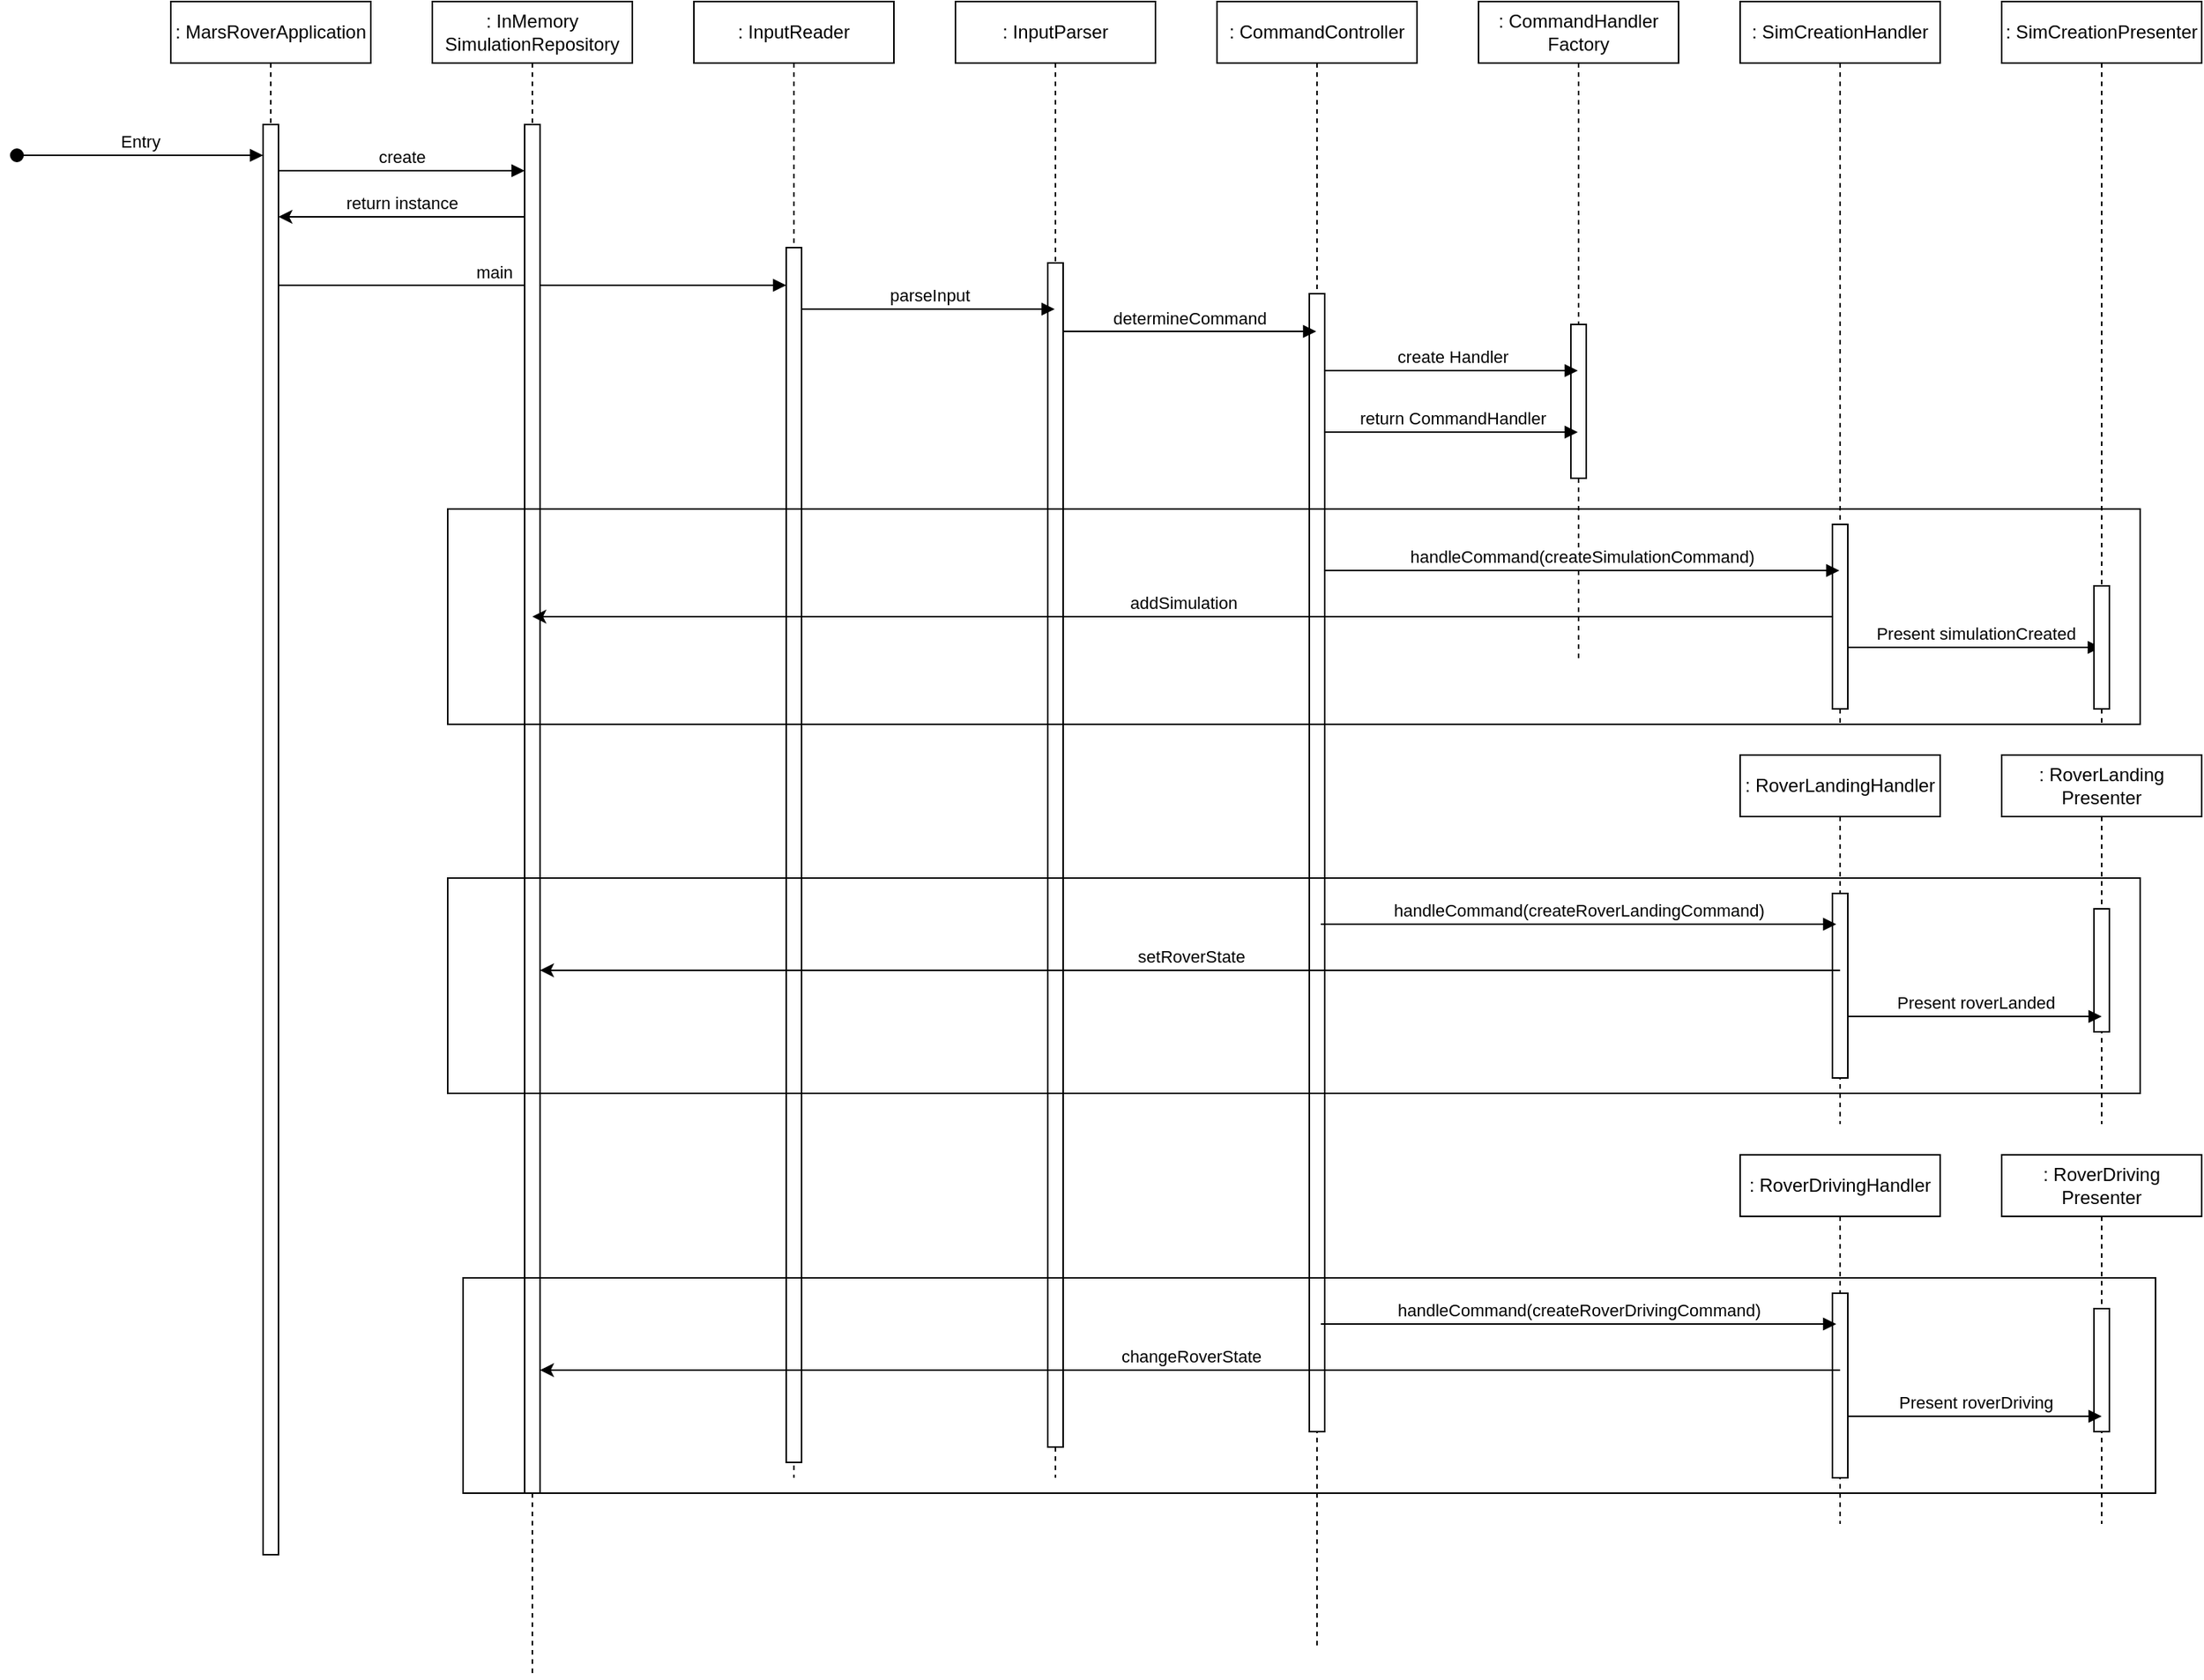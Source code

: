 <mxfile version="22.1.18" type="device">
  <diagram name="Page-1" id="2YBvvXClWsGukQMizWep">
    <mxGraphModel dx="2284" dy="854" grid="1" gridSize="10" guides="1" tooltips="1" connect="1" arrows="1" fold="1" page="1" pageScale="1" pageWidth="850" pageHeight="1100" math="0" shadow="0">
      <root>
        <mxCell id="0" />
        <mxCell id="1" parent="0" />
        <mxCell id="fIsnjEa9jVtpSU1gRb7B-2" value=": MarsRoverApplication" style="shape=umlLifeline;perimeter=lifelinePerimeter;whiteSpace=wrap;html=1;container=1;dropTarget=0;collapsible=0;recursiveResize=0;outlineConnect=0;portConstraint=eastwest;newEdgeStyle={&quot;curved&quot;:0,&quot;rounded&quot;:0};" vertex="1" parent="1">
          <mxGeometry x="30" y="20" width="130" height="1010" as="geometry" />
        </mxCell>
        <mxCell id="fIsnjEa9jVtpSU1gRb7B-3" value="" style="html=1;points=[[0,0,0,0,5],[0,1,0,0,-5],[1,0,0,0,5],[1,1,0,0,-5]];perimeter=orthogonalPerimeter;outlineConnect=0;targetShapes=umlLifeline;portConstraint=eastwest;newEdgeStyle={&quot;curved&quot;:0,&quot;rounded&quot;:0};" vertex="1" parent="fIsnjEa9jVtpSU1gRb7B-2">
          <mxGeometry x="60" y="80" width="10" height="930" as="geometry" />
        </mxCell>
        <mxCell id="fIsnjEa9jVtpSU1gRb7B-4" value=": InputReader" style="shape=umlLifeline;perimeter=lifelinePerimeter;whiteSpace=wrap;html=1;container=1;dropTarget=0;collapsible=0;recursiveResize=0;outlineConnect=0;portConstraint=eastwest;newEdgeStyle={&quot;curved&quot;:0,&quot;rounded&quot;:0};" vertex="1" parent="1">
          <mxGeometry x="370" y="20" width="130" height="960" as="geometry" />
        </mxCell>
        <mxCell id="fIsnjEa9jVtpSU1gRb7B-5" value="" style="html=1;points=[[0,0,0,0,5],[0,1,0,0,-5],[1,0,0,0,5],[1,1,0,0,-5]];perimeter=orthogonalPerimeter;outlineConnect=0;targetShapes=umlLifeline;portConstraint=eastwest;newEdgeStyle={&quot;curved&quot;:0,&quot;rounded&quot;:0};" vertex="1" parent="fIsnjEa9jVtpSU1gRb7B-4">
          <mxGeometry x="60" y="160" width="10" height="790" as="geometry" />
        </mxCell>
        <mxCell id="fIsnjEa9jVtpSU1gRb7B-6" value="main" style="html=1;verticalAlign=bottom;endArrow=block;curved=0;rounded=0;" edge="1" parent="1" target="fIsnjEa9jVtpSU1gRb7B-5">
          <mxGeometry x="-0.151" width="80" relative="1" as="geometry">
            <mxPoint x="100" y="204.5" as="sourcePoint" />
            <mxPoint x="440" y="204.5" as="targetPoint" />
            <Array as="points">
              <mxPoint x="170" y="204.5" />
            </Array>
            <mxPoint as="offset" />
          </mxGeometry>
        </mxCell>
        <mxCell id="fIsnjEa9jVtpSU1gRb7B-7" value=": InMemory&lt;br&gt;SimulationRepository" style="shape=umlLifeline;perimeter=lifelinePerimeter;whiteSpace=wrap;html=1;container=1;dropTarget=0;collapsible=0;recursiveResize=0;outlineConnect=0;portConstraint=eastwest;newEdgeStyle={&quot;curved&quot;:0,&quot;rounded&quot;:0};" vertex="1" parent="1">
          <mxGeometry x="200" y="20" width="130" height="1090" as="geometry" />
        </mxCell>
        <mxCell id="fIsnjEa9jVtpSU1gRb7B-8" value="" style="html=1;points=[[0,0,0,0,5],[0,1,0,0,-5],[1,0,0,0,5],[1,1,0,0,-5]];perimeter=orthogonalPerimeter;outlineConnect=0;targetShapes=umlLifeline;portConstraint=eastwest;newEdgeStyle={&quot;curved&quot;:0,&quot;rounded&quot;:0};" vertex="1" parent="fIsnjEa9jVtpSU1gRb7B-7">
          <mxGeometry x="60" y="80" width="10" height="890" as="geometry" />
        </mxCell>
        <mxCell id="fIsnjEa9jVtpSU1gRb7B-9" value="Entry" style="html=1;verticalAlign=bottom;startArrow=oval;startFill=1;endArrow=block;startSize=8;curved=0;rounded=0;" edge="1" parent="1">
          <mxGeometry width="60" relative="1" as="geometry">
            <mxPoint x="-70" y="120" as="sourcePoint" />
            <mxPoint x="90" y="120" as="targetPoint" />
          </mxGeometry>
        </mxCell>
        <mxCell id="fIsnjEa9jVtpSU1gRb7B-10" value="create" style="html=1;verticalAlign=bottom;endArrow=block;curved=0;rounded=0;" edge="1" parent="1" target="fIsnjEa9jVtpSU1gRb7B-8">
          <mxGeometry width="80" relative="1" as="geometry">
            <mxPoint x="100" y="130" as="sourcePoint" />
            <mxPoint x="180" y="130" as="targetPoint" />
            <mxPoint as="offset" />
          </mxGeometry>
        </mxCell>
        <mxCell id="fIsnjEa9jVtpSU1gRb7B-11" value="return instance" style="html=1;verticalAlign=bottom;endArrow=none;curved=0;rounded=0;startArrow=classic;startFill=1;endFill=0;" edge="1" parent="1" target="fIsnjEa9jVtpSU1gRb7B-8">
          <mxGeometry width="80" relative="1" as="geometry">
            <mxPoint x="100" y="160" as="sourcePoint" />
            <mxPoint x="240" y="160" as="targetPoint" />
            <mxPoint as="offset" />
          </mxGeometry>
        </mxCell>
        <mxCell id="fIsnjEa9jVtpSU1gRb7B-12" value=": InputParser" style="shape=umlLifeline;perimeter=lifelinePerimeter;whiteSpace=wrap;html=1;container=1;dropTarget=0;collapsible=0;recursiveResize=0;outlineConnect=0;portConstraint=eastwest;newEdgeStyle={&quot;curved&quot;:0,&quot;rounded&quot;:0};" vertex="1" parent="1">
          <mxGeometry x="540" y="20" width="130" height="960" as="geometry" />
        </mxCell>
        <mxCell id="fIsnjEa9jVtpSU1gRb7B-13" value="" style="html=1;points=[[0,0,0,0,5],[0,1,0,0,-5],[1,0,0,0,5],[1,1,0,0,-5]];perimeter=orthogonalPerimeter;outlineConnect=0;targetShapes=umlLifeline;portConstraint=eastwest;newEdgeStyle={&quot;curved&quot;:0,&quot;rounded&quot;:0};" vertex="1" parent="fIsnjEa9jVtpSU1gRb7B-12">
          <mxGeometry x="60" y="170" width="10" height="770" as="geometry" />
        </mxCell>
        <mxCell id="fIsnjEa9jVtpSU1gRb7B-14" value="parseInput" style="html=1;verticalAlign=bottom;endArrow=block;curved=0;rounded=0;" edge="1" parent="1" target="fIsnjEa9jVtpSU1gRb7B-12">
          <mxGeometry width="80" relative="1" as="geometry">
            <mxPoint x="440" y="220" as="sourcePoint" />
            <mxPoint x="580" y="220" as="targetPoint" />
          </mxGeometry>
        </mxCell>
        <mxCell id="fIsnjEa9jVtpSU1gRb7B-15" value=": CommandController" style="shape=umlLifeline;perimeter=lifelinePerimeter;whiteSpace=wrap;html=1;container=1;dropTarget=0;collapsible=0;recursiveResize=0;outlineConnect=0;portConstraint=eastwest;newEdgeStyle={&quot;curved&quot;:0,&quot;rounded&quot;:0};" vertex="1" parent="1">
          <mxGeometry x="710" y="20" width="130" height="1070" as="geometry" />
        </mxCell>
        <mxCell id="fIsnjEa9jVtpSU1gRb7B-16" value="" style="html=1;points=[[0,0,0,0,5],[0,1,0,0,-5],[1,0,0,0,5],[1,1,0,0,-5]];perimeter=orthogonalPerimeter;outlineConnect=0;targetShapes=umlLifeline;portConstraint=eastwest;newEdgeStyle={&quot;curved&quot;:0,&quot;rounded&quot;:0};" vertex="1" parent="fIsnjEa9jVtpSU1gRb7B-15">
          <mxGeometry x="60" y="190" width="10" height="740" as="geometry" />
        </mxCell>
        <mxCell id="fIsnjEa9jVtpSU1gRb7B-17" value="determineCommand" style="html=1;verticalAlign=bottom;endArrow=block;curved=0;rounded=0;" edge="1" parent="1" target="fIsnjEa9jVtpSU1gRb7B-15">
          <mxGeometry x="-0.003" width="80" relative="1" as="geometry">
            <mxPoint x="610" y="234.5" as="sourcePoint" />
            <mxPoint x="690" y="234.5" as="targetPoint" />
            <mxPoint as="offset" />
          </mxGeometry>
        </mxCell>
        <mxCell id="fIsnjEa9jVtpSU1gRb7B-18" value=": CommandHandler&lt;br&gt;Factory" style="shape=umlLifeline;perimeter=lifelinePerimeter;whiteSpace=wrap;html=1;container=1;dropTarget=0;collapsible=0;recursiveResize=0;outlineConnect=0;portConstraint=eastwest;newEdgeStyle={&quot;curved&quot;:0,&quot;rounded&quot;:0};" vertex="1" parent="1">
          <mxGeometry x="880" y="20" width="130" height="430" as="geometry" />
        </mxCell>
        <mxCell id="fIsnjEa9jVtpSU1gRb7B-19" value="" style="html=1;points=[[0,0,0,0,5],[0,1,0,0,-5],[1,0,0,0,5],[1,1,0,0,-5]];perimeter=orthogonalPerimeter;outlineConnect=0;targetShapes=umlLifeline;portConstraint=eastwest;newEdgeStyle={&quot;curved&quot;:0,&quot;rounded&quot;:0};" vertex="1" parent="fIsnjEa9jVtpSU1gRb7B-18">
          <mxGeometry x="60" y="210" width="10" height="100" as="geometry" />
        </mxCell>
        <mxCell id="fIsnjEa9jVtpSU1gRb7B-20" value="create Handler" style="html=1;verticalAlign=bottom;endArrow=block;curved=0;rounded=0;" edge="1" parent="1" target="fIsnjEa9jVtpSU1gRb7B-18">
          <mxGeometry width="80" relative="1" as="geometry">
            <mxPoint x="780" y="260" as="sourcePoint" />
            <mxPoint x="860" y="260" as="targetPoint" />
          </mxGeometry>
        </mxCell>
        <mxCell id="fIsnjEa9jVtpSU1gRb7B-24" value="return CommandHandler" style="html=1;verticalAlign=bottom;endArrow=block;curved=0;rounded=0;" edge="1" parent="1" target="fIsnjEa9jVtpSU1gRb7B-18">
          <mxGeometry width="80" relative="1" as="geometry">
            <mxPoint x="780" y="300" as="sourcePoint" />
            <mxPoint x="860" y="300" as="targetPoint" />
          </mxGeometry>
        </mxCell>
        <mxCell id="fIsnjEa9jVtpSU1gRb7B-25" value=": SimCreationHandler" style="shape=umlLifeline;perimeter=lifelinePerimeter;whiteSpace=wrap;html=1;container=1;dropTarget=0;collapsible=0;recursiveResize=0;outlineConnect=0;portConstraint=eastwest;newEdgeStyle={&quot;curved&quot;:0,&quot;rounded&quot;:0};" vertex="1" parent="1">
          <mxGeometry x="1050" y="20" width="130" height="470" as="geometry" />
        </mxCell>
        <mxCell id="fIsnjEa9jVtpSU1gRb7B-26" value="" style="html=1;points=[[0,0,0,0,5],[0,1,0,0,-5],[1,0,0,0,5],[1,1,0,0,-5]];perimeter=orthogonalPerimeter;outlineConnect=0;targetShapes=umlLifeline;portConstraint=eastwest;newEdgeStyle={&quot;curved&quot;:0,&quot;rounded&quot;:0};" vertex="1" parent="fIsnjEa9jVtpSU1gRb7B-25">
          <mxGeometry x="60" y="340" width="10" height="120" as="geometry" />
        </mxCell>
        <mxCell id="fIsnjEa9jVtpSU1gRb7B-27" value="handleCommand(createSimulationCommand)" style="html=1;verticalAlign=bottom;endArrow=block;curved=0;rounded=0;" edge="1" parent="1" target="fIsnjEa9jVtpSU1gRb7B-25">
          <mxGeometry x="-0.002" width="80" relative="1" as="geometry">
            <mxPoint x="780" y="390" as="sourcePoint" />
            <mxPoint x="860" y="390" as="targetPoint" />
            <mxPoint as="offset" />
          </mxGeometry>
        </mxCell>
        <mxCell id="fIsnjEa9jVtpSU1gRb7B-28" value="addSimulation" style="html=1;verticalAlign=bottom;endArrow=none;curved=0;rounded=0;startArrow=classic;startFill=1;endFill=0;" edge="1" parent="1" source="fIsnjEa9jVtpSU1gRb7B-7">
          <mxGeometry width="80" relative="1" as="geometry">
            <mxPoint x="1030" y="420" as="sourcePoint" />
            <mxPoint x="1110" y="420" as="targetPoint" />
          </mxGeometry>
        </mxCell>
        <mxCell id="fIsnjEa9jVtpSU1gRb7B-29" value="Present simulationCreated" style="html=1;verticalAlign=bottom;endArrow=block;curved=0;rounded=0;" edge="1" parent="1" target="fIsnjEa9jVtpSU1gRb7B-30">
          <mxGeometry width="80" relative="1" as="geometry">
            <mxPoint x="1120" y="440" as="sourcePoint" />
            <mxPoint x="1200" y="440" as="targetPoint" />
          </mxGeometry>
        </mxCell>
        <mxCell id="fIsnjEa9jVtpSU1gRb7B-30" value=": SimCreationPresenter" style="shape=umlLifeline;perimeter=lifelinePerimeter;whiteSpace=wrap;html=1;container=1;dropTarget=0;collapsible=0;recursiveResize=0;outlineConnect=0;portConstraint=eastwest;newEdgeStyle={&quot;curved&quot;:0,&quot;rounded&quot;:0};" vertex="1" parent="1">
          <mxGeometry x="1220" y="20" width="130" height="470" as="geometry" />
        </mxCell>
        <mxCell id="fIsnjEa9jVtpSU1gRb7B-31" value="" style="html=1;points=[[0,0,0,0,5],[0,1,0,0,-5],[1,0,0,0,5],[1,1,0,0,-5]];perimeter=orthogonalPerimeter;outlineConnect=0;targetShapes=umlLifeline;portConstraint=eastwest;newEdgeStyle={&quot;curved&quot;:0,&quot;rounded&quot;:0};" vertex="1" parent="fIsnjEa9jVtpSU1gRb7B-30">
          <mxGeometry x="60" y="380" width="10" height="80" as="geometry" />
        </mxCell>
        <mxCell id="fIsnjEa9jVtpSU1gRb7B-32" value=": RoverLandingHandler" style="shape=umlLifeline;perimeter=lifelinePerimeter;whiteSpace=wrap;html=1;container=1;dropTarget=0;collapsible=0;recursiveResize=0;outlineConnect=0;portConstraint=eastwest;newEdgeStyle={&quot;curved&quot;:0,&quot;rounded&quot;:0};" vertex="1" parent="1">
          <mxGeometry x="1050" y="510" width="130" height="240" as="geometry" />
        </mxCell>
        <mxCell id="fIsnjEa9jVtpSU1gRb7B-33" value="" style="html=1;points=[[0,0,0,0,5],[0,1,0,0,-5],[1,0,0,0,5],[1,1,0,0,-5]];perimeter=orthogonalPerimeter;outlineConnect=0;targetShapes=umlLifeline;portConstraint=eastwest;newEdgeStyle={&quot;curved&quot;:0,&quot;rounded&quot;:0};" vertex="1" parent="fIsnjEa9jVtpSU1gRb7B-32">
          <mxGeometry x="60" y="90" width="10" height="120" as="geometry" />
        </mxCell>
        <mxCell id="fIsnjEa9jVtpSU1gRb7B-34" value=": RoverLanding&lt;br&gt;Presenter" style="shape=umlLifeline;perimeter=lifelinePerimeter;whiteSpace=wrap;html=1;container=1;dropTarget=0;collapsible=0;recursiveResize=0;outlineConnect=0;portConstraint=eastwest;newEdgeStyle={&quot;curved&quot;:0,&quot;rounded&quot;:0};" vertex="1" parent="1">
          <mxGeometry x="1220" y="510" width="130" height="240" as="geometry" />
        </mxCell>
        <mxCell id="fIsnjEa9jVtpSU1gRb7B-35" value="" style="html=1;points=[[0,0,0,0,5],[0,1,0,0,-5],[1,0,0,0,5],[1,1,0,0,-5]];perimeter=orthogonalPerimeter;outlineConnect=0;targetShapes=umlLifeline;portConstraint=eastwest;newEdgeStyle={&quot;curved&quot;:0,&quot;rounded&quot;:0};" vertex="1" parent="fIsnjEa9jVtpSU1gRb7B-34">
          <mxGeometry x="60" y="100" width="10" height="80" as="geometry" />
        </mxCell>
        <mxCell id="fIsnjEa9jVtpSU1gRb7B-36" value="handleCommand(createRoverLandingCommand)" style="html=1;verticalAlign=bottom;endArrow=block;curved=0;rounded=0;" edge="1" parent="1">
          <mxGeometry x="-0.003" width="80" relative="1" as="geometry">
            <mxPoint x="777.5" y="620" as="sourcePoint" />
            <mxPoint x="1112.5" y="620" as="targetPoint" />
            <mxPoint as="offset" />
          </mxGeometry>
        </mxCell>
        <mxCell id="fIsnjEa9jVtpSU1gRb7B-37" value="Present roverLanded" style="html=1;verticalAlign=bottom;endArrow=block;curved=0;rounded=0;" edge="1" parent="1">
          <mxGeometry width="80" relative="1" as="geometry">
            <mxPoint x="1120" y="680" as="sourcePoint" />
            <mxPoint x="1285" y="680" as="targetPoint" />
          </mxGeometry>
        </mxCell>
        <mxCell id="fIsnjEa9jVtpSU1gRb7B-38" value="setRoverState" style="html=1;verticalAlign=bottom;endArrow=none;curved=0;rounded=0;startArrow=classic;startFill=1;endFill=0;" edge="1" parent="1">
          <mxGeometry width="80" relative="1" as="geometry">
            <mxPoint x="270" y="650" as="sourcePoint" />
            <mxPoint x="1115" y="650" as="targetPoint" />
          </mxGeometry>
        </mxCell>
        <mxCell id="fIsnjEa9jVtpSU1gRb7B-42" value=": RoverDrivingHandler" style="shape=umlLifeline;perimeter=lifelinePerimeter;whiteSpace=wrap;html=1;container=1;dropTarget=0;collapsible=0;recursiveResize=0;outlineConnect=0;portConstraint=eastwest;newEdgeStyle={&quot;curved&quot;:0,&quot;rounded&quot;:0};" vertex="1" parent="1">
          <mxGeometry x="1050" y="770" width="130" height="240" as="geometry" />
        </mxCell>
        <mxCell id="fIsnjEa9jVtpSU1gRb7B-43" value="" style="html=1;points=[[0,0,0,0,5],[0,1,0,0,-5],[1,0,0,0,5],[1,1,0,0,-5]];perimeter=orthogonalPerimeter;outlineConnect=0;targetShapes=umlLifeline;portConstraint=eastwest;newEdgeStyle={&quot;curved&quot;:0,&quot;rounded&quot;:0};" vertex="1" parent="fIsnjEa9jVtpSU1gRb7B-42">
          <mxGeometry x="60" y="90" width="10" height="120" as="geometry" />
        </mxCell>
        <mxCell id="fIsnjEa9jVtpSU1gRb7B-44" value=": RoverDriving&lt;br&gt;Presenter" style="shape=umlLifeline;perimeter=lifelinePerimeter;whiteSpace=wrap;html=1;container=1;dropTarget=0;collapsible=0;recursiveResize=0;outlineConnect=0;portConstraint=eastwest;newEdgeStyle={&quot;curved&quot;:0,&quot;rounded&quot;:0};" vertex="1" parent="1">
          <mxGeometry x="1220" y="770" width="130" height="240" as="geometry" />
        </mxCell>
        <mxCell id="fIsnjEa9jVtpSU1gRb7B-45" value="" style="html=1;points=[[0,0,0,0,5],[0,1,0,0,-5],[1,0,0,0,5],[1,1,0,0,-5]];perimeter=orthogonalPerimeter;outlineConnect=0;targetShapes=umlLifeline;portConstraint=eastwest;newEdgeStyle={&quot;curved&quot;:0,&quot;rounded&quot;:0};" vertex="1" parent="fIsnjEa9jVtpSU1gRb7B-44">
          <mxGeometry x="60" y="100" width="10" height="80" as="geometry" />
        </mxCell>
        <mxCell id="fIsnjEa9jVtpSU1gRb7B-46" value="Present roverDriving" style="html=1;verticalAlign=bottom;endArrow=block;curved=0;rounded=0;" edge="1" parent="1">
          <mxGeometry width="80" relative="1" as="geometry">
            <mxPoint x="1120" y="940" as="sourcePoint" />
            <mxPoint x="1285" y="940" as="targetPoint" />
          </mxGeometry>
        </mxCell>
        <mxCell id="fIsnjEa9jVtpSU1gRb7B-47" value="handleCommand(createRoverDrivingCommand)" style="html=1;verticalAlign=bottom;endArrow=block;curved=0;rounded=0;" edge="1" parent="1">
          <mxGeometry x="-0.003" width="80" relative="1" as="geometry">
            <mxPoint x="777.5" y="880" as="sourcePoint" />
            <mxPoint x="1112.5" y="880" as="targetPoint" />
            <mxPoint as="offset" />
          </mxGeometry>
        </mxCell>
        <mxCell id="fIsnjEa9jVtpSU1gRb7B-48" value="changeRoverState" style="html=1;verticalAlign=bottom;endArrow=none;curved=0;rounded=0;startArrow=classic;startFill=1;endFill=0;" edge="1" parent="1">
          <mxGeometry width="80" relative="1" as="geometry">
            <mxPoint x="270" y="910" as="sourcePoint" />
            <mxPoint x="1115" y="910" as="targetPoint" />
          </mxGeometry>
        </mxCell>
        <mxCell id="fIsnjEa9jVtpSU1gRb7B-49" value="" style="rounded=0;whiteSpace=wrap;html=1;fillColor=none;" vertex="1" parent="1">
          <mxGeometry x="210" y="350" width="1100" height="140" as="geometry" />
        </mxCell>
        <mxCell id="fIsnjEa9jVtpSU1gRb7B-50" value="" style="rounded=0;whiteSpace=wrap;html=1;fillColor=none;" vertex="1" parent="1">
          <mxGeometry x="210" y="590" width="1100" height="140" as="geometry" />
        </mxCell>
        <mxCell id="fIsnjEa9jVtpSU1gRb7B-51" value="" style="rounded=0;whiteSpace=wrap;html=1;fillColor=none;" vertex="1" parent="1">
          <mxGeometry x="220" y="850" width="1100" height="140" as="geometry" />
        </mxCell>
      </root>
    </mxGraphModel>
  </diagram>
</mxfile>
